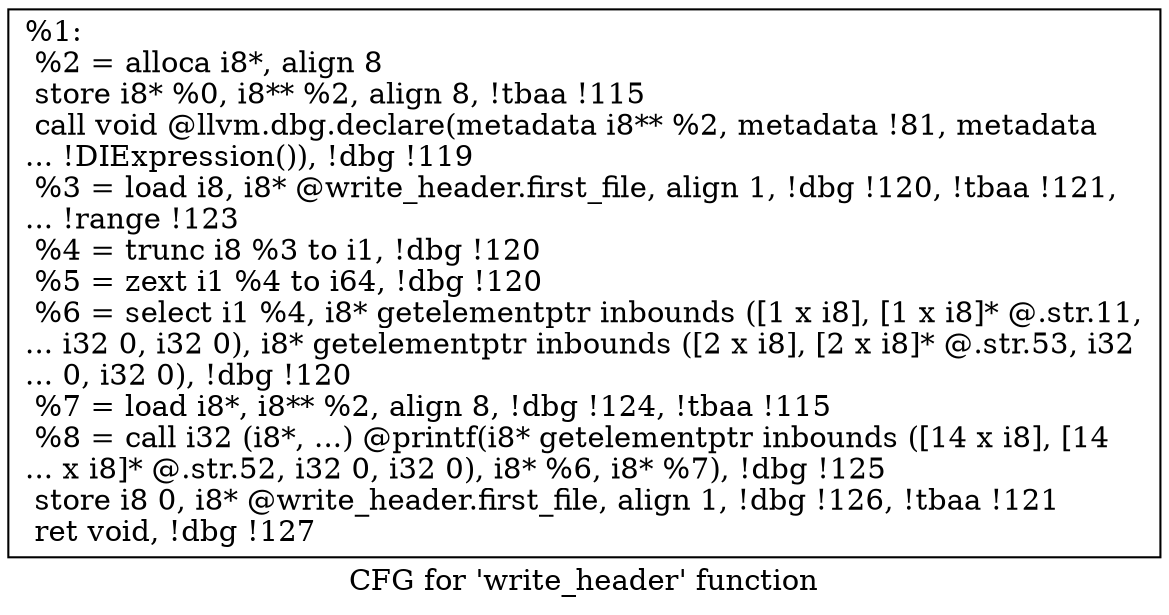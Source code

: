 digraph "CFG for 'write_header' function" {
	label="CFG for 'write_header' function";

	Node0xe6e0c0 [shape=record,label="{%1:\l  %2 = alloca i8*, align 8\l  store i8* %0, i8** %2, align 8, !tbaa !115\l  call void @llvm.dbg.declare(metadata i8** %2, metadata !81, metadata\l... !DIExpression()), !dbg !119\l  %3 = load i8, i8* @write_header.first_file, align 1, !dbg !120, !tbaa !121,\l... !range !123\l  %4 = trunc i8 %3 to i1, !dbg !120\l  %5 = zext i1 %4 to i64, !dbg !120\l  %6 = select i1 %4, i8* getelementptr inbounds ([1 x i8], [1 x i8]* @.str.11,\l... i32 0, i32 0), i8* getelementptr inbounds ([2 x i8], [2 x i8]* @.str.53, i32\l... 0, i32 0), !dbg !120\l  %7 = load i8*, i8** %2, align 8, !dbg !124, !tbaa !115\l  %8 = call i32 (i8*, ...) @printf(i8* getelementptr inbounds ([14 x i8], [14\l... x i8]* @.str.52, i32 0, i32 0), i8* %6, i8* %7), !dbg !125\l  store i8 0, i8* @write_header.first_file, align 1, !dbg !126, !tbaa !121\l  ret void, !dbg !127\l}"];
}
